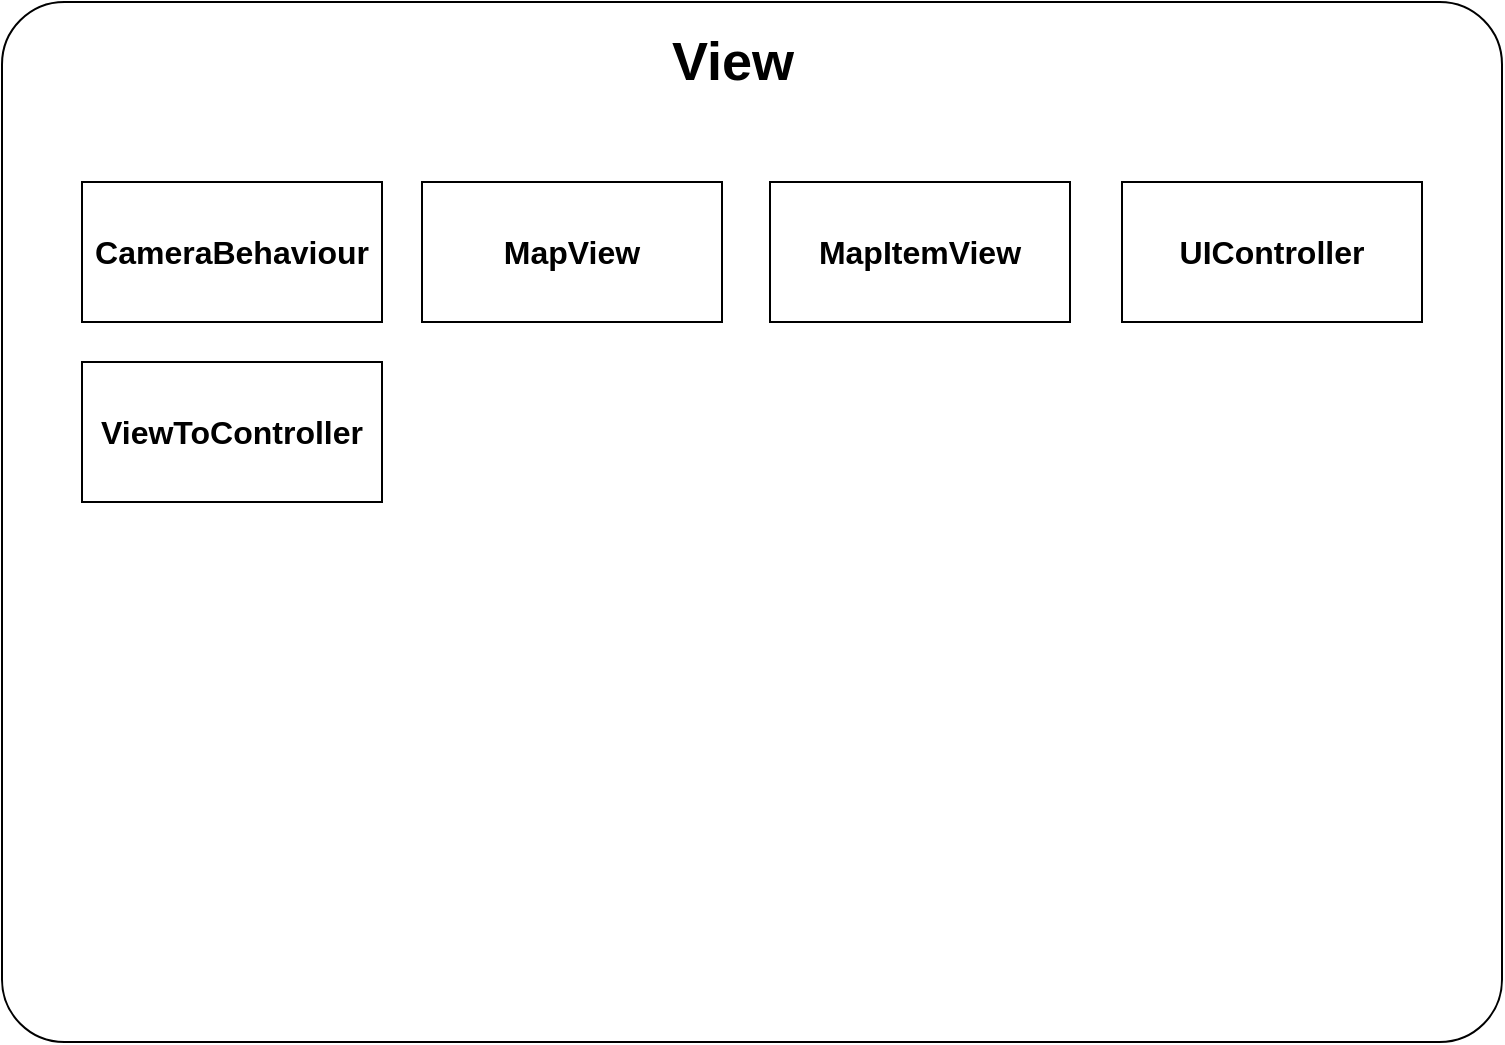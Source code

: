 <mxfile version="13.6.2" type="device"><diagram id="jLm5Si_vQqdxq9DhlQgO" name="Страница 1"><mxGraphModel dx="1038" dy="607" grid="1" gridSize="10" guides="1" tooltips="1" connect="1" arrows="1" fold="1" page="1" pageScale="1" pageWidth="827" pageHeight="1169" math="0" shadow="0"><root><mxCell id="0"/><mxCell id="1" parent="0"/><mxCell id="dg5h4VOFv8u7Nnc1yEkK-1" value="" style="rounded=1;whiteSpace=wrap;html=1;fillColor=none;arcSize=6;" vertex="1" parent="1"><mxGeometry x="30" y="170" width="750" height="520" as="geometry"/></mxCell><mxCell id="dg5h4VOFv8u7Nnc1yEkK-2" value="&lt;font size=&quot;1&quot;&gt;&lt;b style=&quot;font-size: 27px&quot;&gt;View&lt;/b&gt;&lt;/font&gt;" style="text;html=1;strokeColor=none;fillColor=none;align=center;verticalAlign=middle;whiteSpace=wrap;rounded=0;" vertex="1" parent="1"><mxGeometry x="352.5" y="180" width="85" height="40" as="geometry"/></mxCell><mxCell id="dg5h4VOFv8u7Nnc1yEkK-3" value="&lt;b&gt;&lt;font style=&quot;font-size: 16px&quot;&gt;CameraBehaviour&lt;/font&gt;&lt;/b&gt;" style="rounded=0;whiteSpace=wrap;html=1;" vertex="1" parent="1"><mxGeometry x="70" y="260" width="150" height="70" as="geometry"/></mxCell><mxCell id="dg5h4VOFv8u7Nnc1yEkK-5" value="&lt;b&gt;&lt;font style=&quot;font-size: 16px&quot;&gt;MapView&lt;/font&gt;&lt;/b&gt;" style="rounded=0;whiteSpace=wrap;html=1;" vertex="1" parent="1"><mxGeometry x="240" y="260" width="150" height="70" as="geometry"/></mxCell><mxCell id="dg5h4VOFv8u7Nnc1yEkK-6" value="&lt;b&gt;&lt;font style=&quot;font-size: 16px&quot;&gt;MapItemView&lt;/font&gt;&lt;/b&gt;" style="rounded=0;whiteSpace=wrap;html=1;" vertex="1" parent="1"><mxGeometry x="414" y="260" width="150" height="70" as="geometry"/></mxCell><mxCell id="dg5h4VOFv8u7Nnc1yEkK-7" value="&lt;b&gt;&lt;font style=&quot;font-size: 16px&quot;&gt;UIController&lt;/font&gt;&lt;/b&gt;" style="rounded=0;whiteSpace=wrap;html=1;" vertex="1" parent="1"><mxGeometry x="590" y="260" width="150" height="70" as="geometry"/></mxCell><mxCell id="dg5h4VOFv8u7Nnc1yEkK-8" value="&lt;span style=&quot;font-size: 16px&quot;&gt;&lt;b&gt;ViewToController&lt;/b&gt;&lt;/span&gt;" style="rounded=0;whiteSpace=wrap;html=1;" vertex="1" parent="1"><mxGeometry x="70" y="350" width="150" height="70" as="geometry"/></mxCell></root></mxGraphModel></diagram></mxfile>